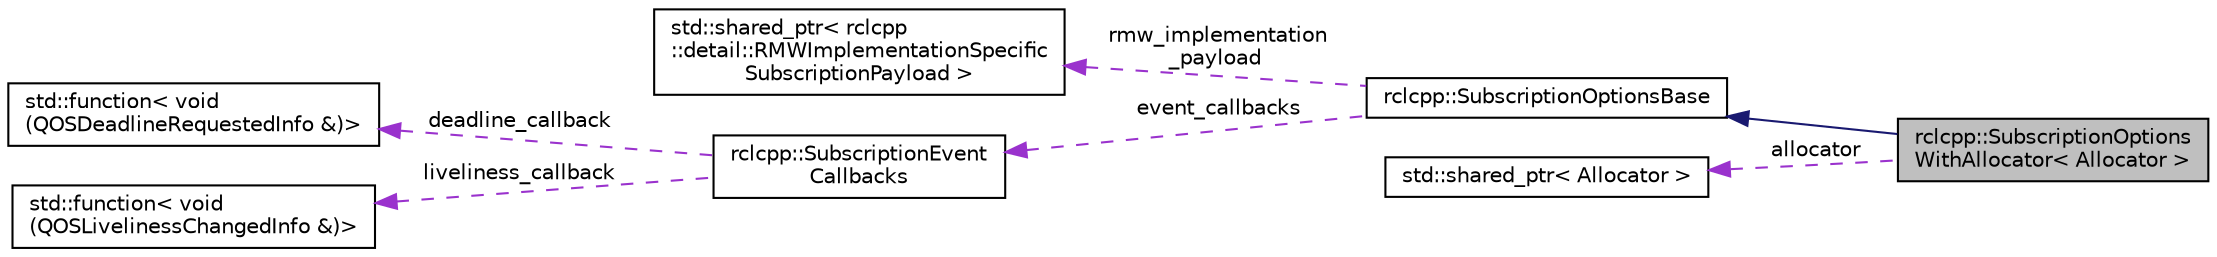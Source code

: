 digraph "rclcpp::SubscriptionOptionsWithAllocator&lt; Allocator &gt;"
{
  edge [fontname="Helvetica",fontsize="10",labelfontname="Helvetica",labelfontsize="10"];
  node [fontname="Helvetica",fontsize="10",shape=record];
  rankdir="LR";
  Node2 [label="rclcpp::SubscriptionOptions\lWithAllocator\< Allocator \>",height=0.2,width=0.4,color="black", fillcolor="grey75", style="filled", fontcolor="black"];
  Node3 -> Node2 [dir="back",color="midnightblue",fontsize="10",style="solid",fontname="Helvetica"];
  Node3 [label="rclcpp::SubscriptionOptionsBase",height=0.2,width=0.4,color="black", fillcolor="white", style="filled",URL="$structrclcpp_1_1SubscriptionOptionsBase.html",tooltip="Non-template base class for subscription options. "];
  Node4 -> Node3 [dir="back",color="darkorchid3",fontsize="10",style="dashed",label=" rmw_implementation\l_payload" ,fontname="Helvetica"];
  Node4 [label="std::shared_ptr\< rclcpp\l::detail::RMWImplementationSpecific\lSubscriptionPayload \>",height=0.2,width=0.4,color="black", fillcolor="white", style="filled",URL="/tmp/tmp.Txb212H7Lz/doxygen_tag_files/cppreference-doxygen-web.tag.xml$cpp/memory/shared_ptr.html"];
  Node5 -> Node3 [dir="back",color="darkorchid3",fontsize="10",style="dashed",label=" event_callbacks" ,fontname="Helvetica"];
  Node5 [label="rclcpp::SubscriptionEvent\lCallbacks",height=0.2,width=0.4,color="black", fillcolor="white", style="filled",URL="$structrclcpp_1_1SubscriptionEventCallbacks.html",tooltip="Contains callbacks for non-message events that a Subscription can receive from the middleware..."];
  Node6 -> Node5 [dir="back",color="darkorchid3",fontsize="10",style="dashed",label=" deadline_callback" ,fontname="Helvetica"];
  Node6 [label="std::function\< void\l(QOSDeadlineRequestedInfo &)\>",height=0.2,width=0.4,color="black", fillcolor="white", style="filled",URL="/tmp/tmp.Txb212H7Lz/doxygen_tag_files/cppreference-doxygen-web.tag.xml$cpp/utility/functional/function.html"];
  Node7 -> Node5 [dir="back",color="darkorchid3",fontsize="10",style="dashed",label=" liveliness_callback" ,fontname="Helvetica"];
  Node7 [label="std::function\< void\l(QOSLivelinessChangedInfo &)\>",height=0.2,width=0.4,color="black", fillcolor="white", style="filled",URL="/tmp/tmp.Txb212H7Lz/doxygen_tag_files/cppreference-doxygen-web.tag.xml$cpp/utility/functional/function.html"];
  Node8 -> Node2 [dir="back",color="darkorchid3",fontsize="10",style="dashed",label=" allocator" ,fontname="Helvetica"];
  Node8 [label="std::shared_ptr\< Allocator \>",height=0.2,width=0.4,color="black", fillcolor="white", style="filled",URL="/tmp/tmp.Txb212H7Lz/doxygen_tag_files/cppreference-doxygen-web.tag.xml$cpp/memory/shared_ptr.html"];
}
